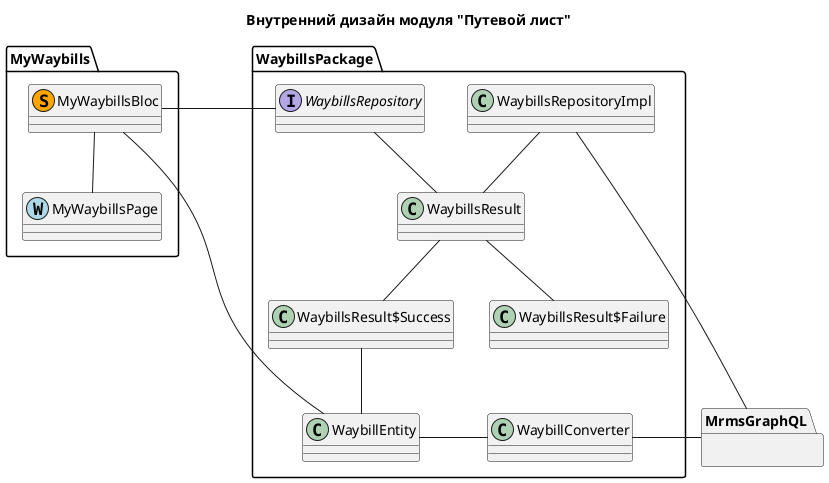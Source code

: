 @startuml Waybills

title Внутренний дизайн модуля "Путевой лист"
package MyWaybills {
    class MyWaybillsPage << (W, LightBlue) >>
    class MyWaybillsBloc << (S, Orange) >>
}


package WaybillsPackage {
    interface WaybillsRepository
    class WaybillsRepositoryImpl
    class WaybillsResult
    class WaybillsResult$Success
    class WaybillsResult$Failure
    class WaybillEntity
    class WaybillConverter
}

package MrmsGraphQL {}

MyWaybillsBloc -- MyWaybillsPage
MyWaybillsBloc - WaybillsRepository
MyWaybillsBloc - WaybillEntity

WaybillsResult -- WaybillsResult$Success
WaybillsResult -- WaybillsResult$Failure
WaybillsResult$Success -- WaybillEntity

WaybillEntity - WaybillConverter
WaybillConverter - MrmsGraphQL

WaybillsRepository -- WaybillsResult
WaybillsRepositoryImpl -- WaybillsResult

WaybillsRepositoryImpl -- MrmsGraphQL

@enduml